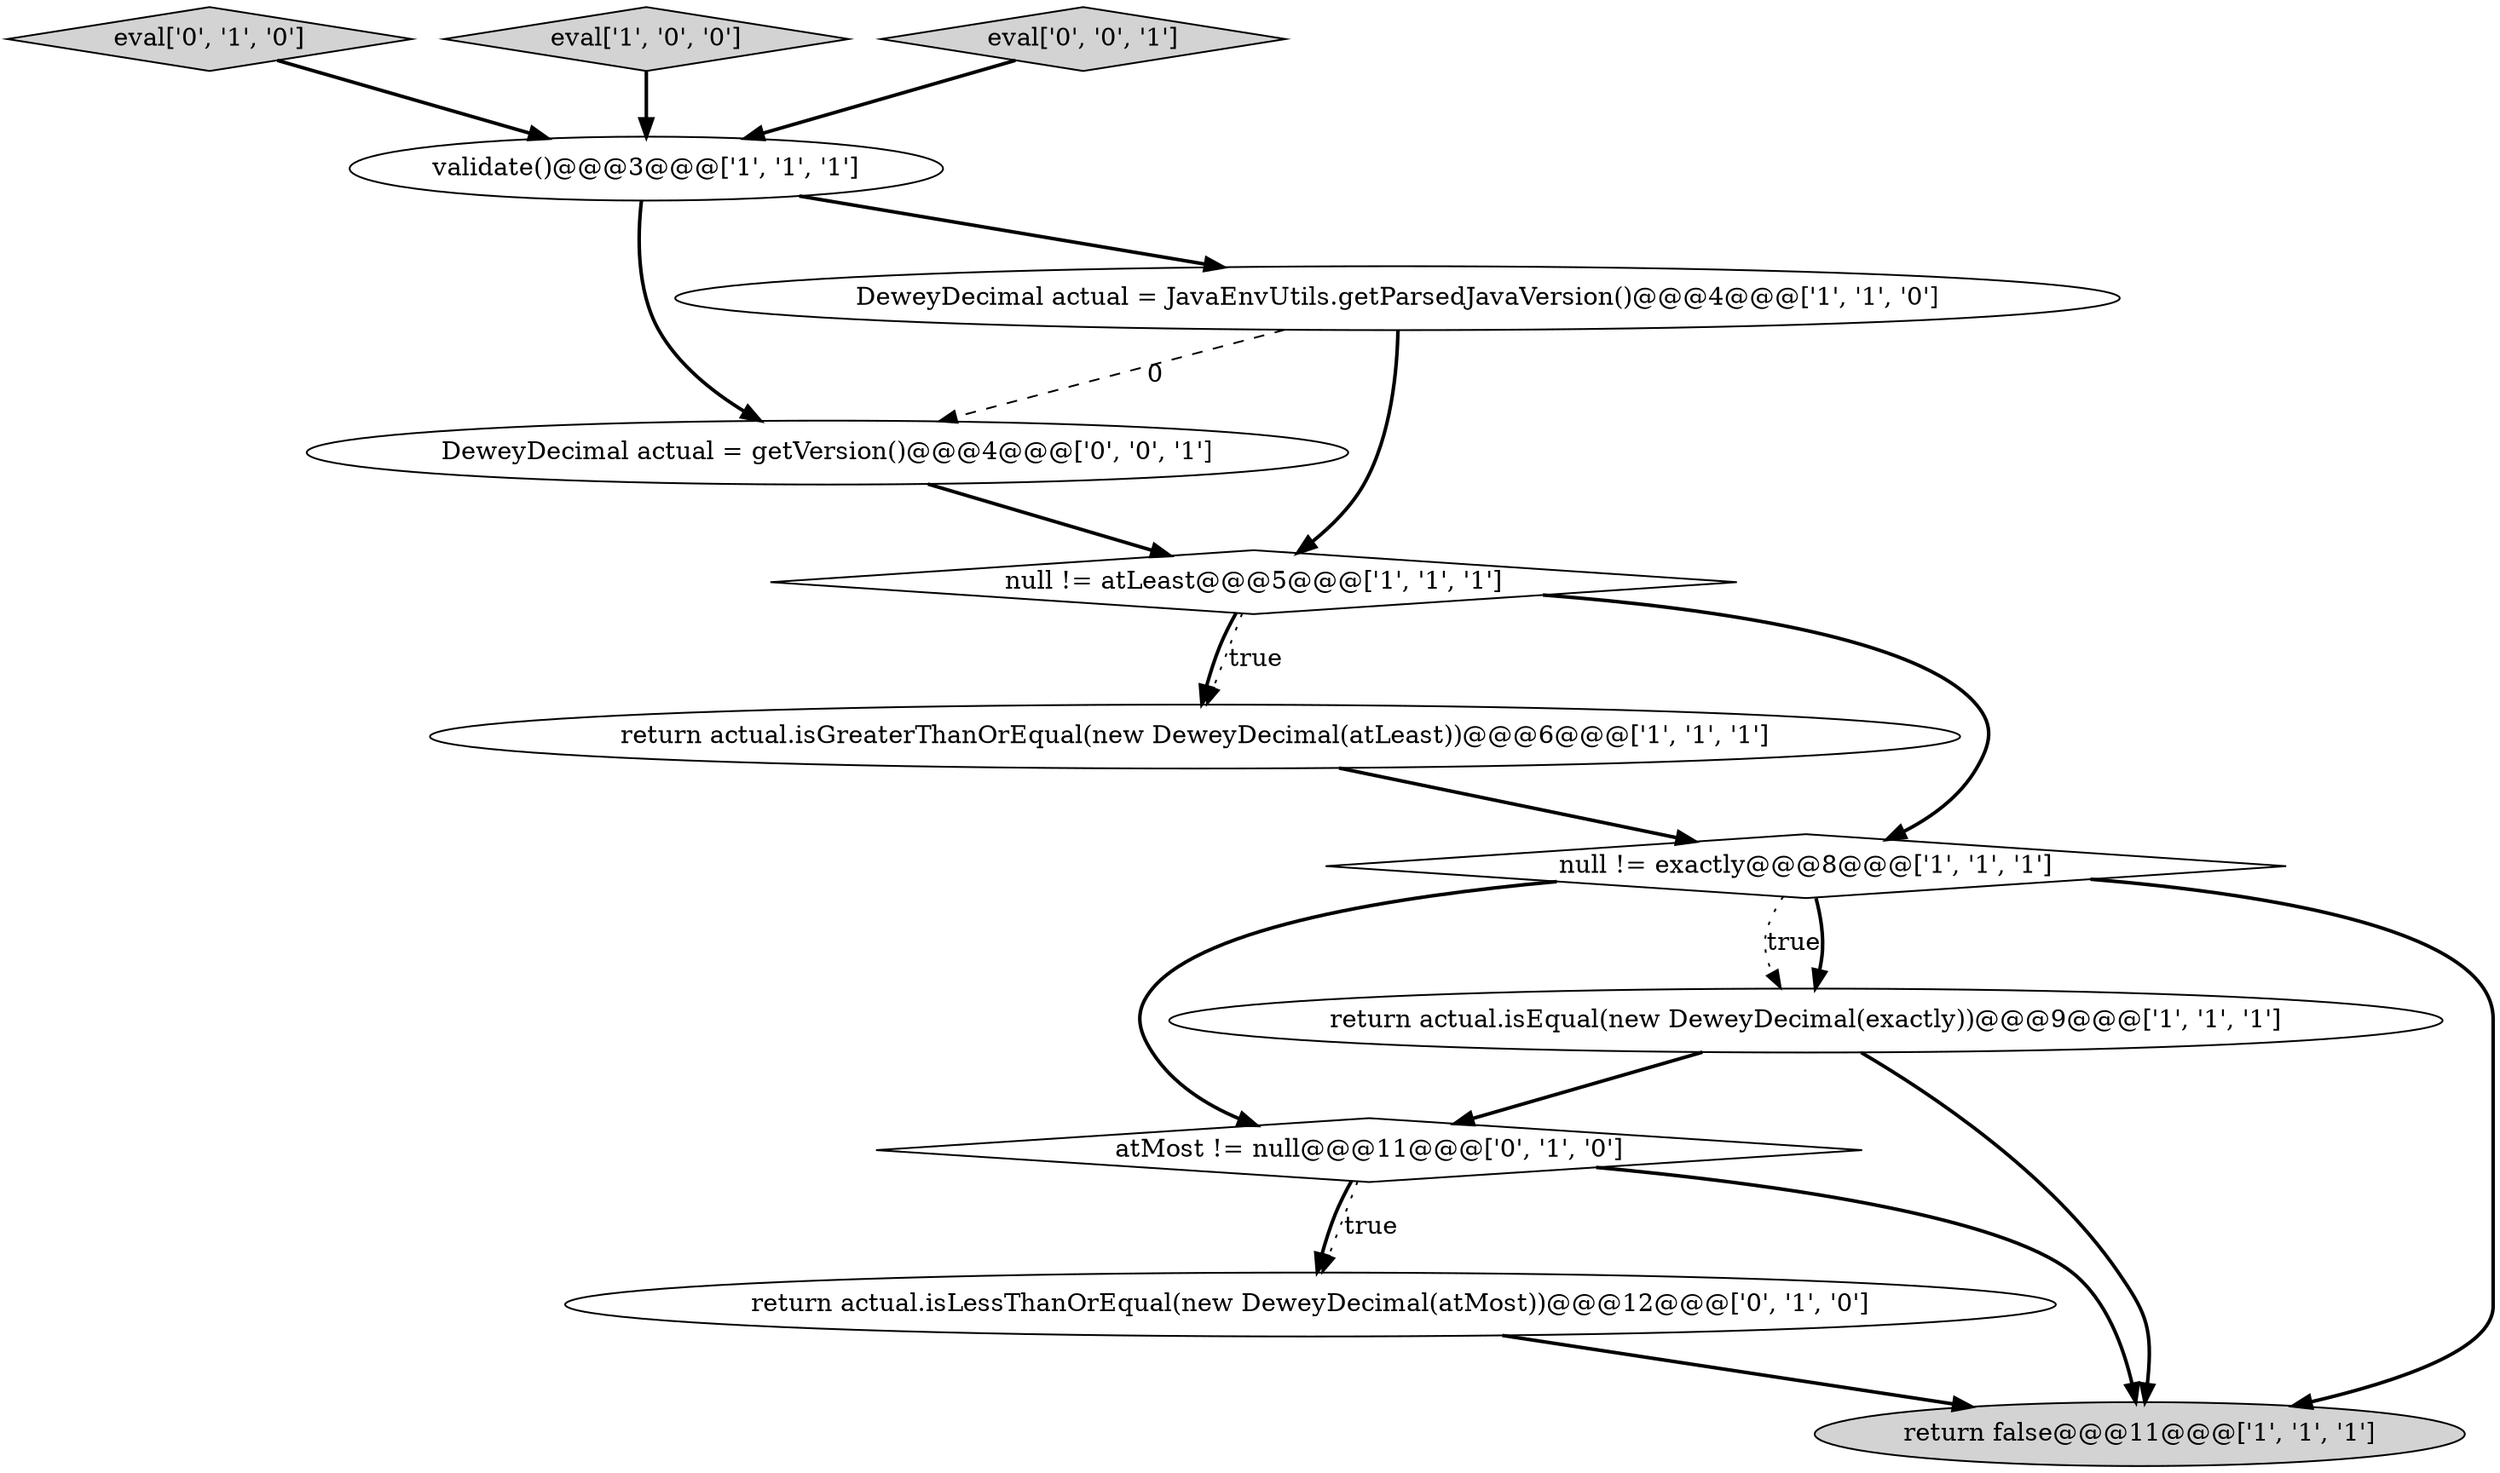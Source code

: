 digraph {
8 [style = filled, label = "atMost != null@@@11@@@['0', '1', '0']", fillcolor = white, shape = diamond image = "AAA1AAABBB2BBB"];
3 [style = filled, label = "return actual.isGreaterThanOrEqual(new DeweyDecimal(atLeast))@@@6@@@['1', '1', '1']", fillcolor = white, shape = ellipse image = "AAA0AAABBB1BBB"];
9 [style = filled, label = "return actual.isLessThanOrEqual(new DeweyDecimal(atMost))@@@12@@@['0', '1', '0']", fillcolor = white, shape = ellipse image = "AAA1AAABBB2BBB"];
10 [style = filled, label = "eval['0', '1', '0']", fillcolor = lightgray, shape = diamond image = "AAA0AAABBB2BBB"];
7 [style = filled, label = "null != atLeast@@@5@@@['1', '1', '1']", fillcolor = white, shape = diamond image = "AAA0AAABBB1BBB"];
5 [style = filled, label = "null != exactly@@@8@@@['1', '1', '1']", fillcolor = white, shape = diamond image = "AAA0AAABBB1BBB"];
12 [style = filled, label = "DeweyDecimal actual = getVersion()@@@4@@@['0', '0', '1']", fillcolor = white, shape = ellipse image = "AAA0AAABBB3BBB"];
0 [style = filled, label = "return actual.isEqual(new DeweyDecimal(exactly))@@@9@@@['1', '1', '1']", fillcolor = white, shape = ellipse image = "AAA0AAABBB1BBB"];
4 [style = filled, label = "eval['1', '0', '0']", fillcolor = lightgray, shape = diamond image = "AAA0AAABBB1BBB"];
6 [style = filled, label = "DeweyDecimal actual = JavaEnvUtils.getParsedJavaVersion()@@@4@@@['1', '1', '0']", fillcolor = white, shape = ellipse image = "AAA0AAABBB1BBB"];
11 [style = filled, label = "eval['0', '0', '1']", fillcolor = lightgray, shape = diamond image = "AAA0AAABBB3BBB"];
1 [style = filled, label = "return false@@@11@@@['1', '1', '1']", fillcolor = lightgray, shape = ellipse image = "AAA0AAABBB1BBB"];
2 [style = filled, label = "validate()@@@3@@@['1', '1', '1']", fillcolor = white, shape = ellipse image = "AAA0AAABBB1BBB"];
5->0 [style = dotted, label="true"];
12->7 [style = bold, label=""];
5->8 [style = bold, label=""];
8->9 [style = bold, label=""];
10->2 [style = bold, label=""];
5->1 [style = bold, label=""];
0->8 [style = bold, label=""];
0->1 [style = bold, label=""];
3->5 [style = bold, label=""];
11->2 [style = bold, label=""];
4->2 [style = bold, label=""];
8->1 [style = bold, label=""];
7->3 [style = bold, label=""];
6->12 [style = dashed, label="0"];
5->0 [style = bold, label=""];
2->6 [style = bold, label=""];
7->5 [style = bold, label=""];
6->7 [style = bold, label=""];
9->1 [style = bold, label=""];
2->12 [style = bold, label=""];
7->3 [style = dotted, label="true"];
8->9 [style = dotted, label="true"];
}
